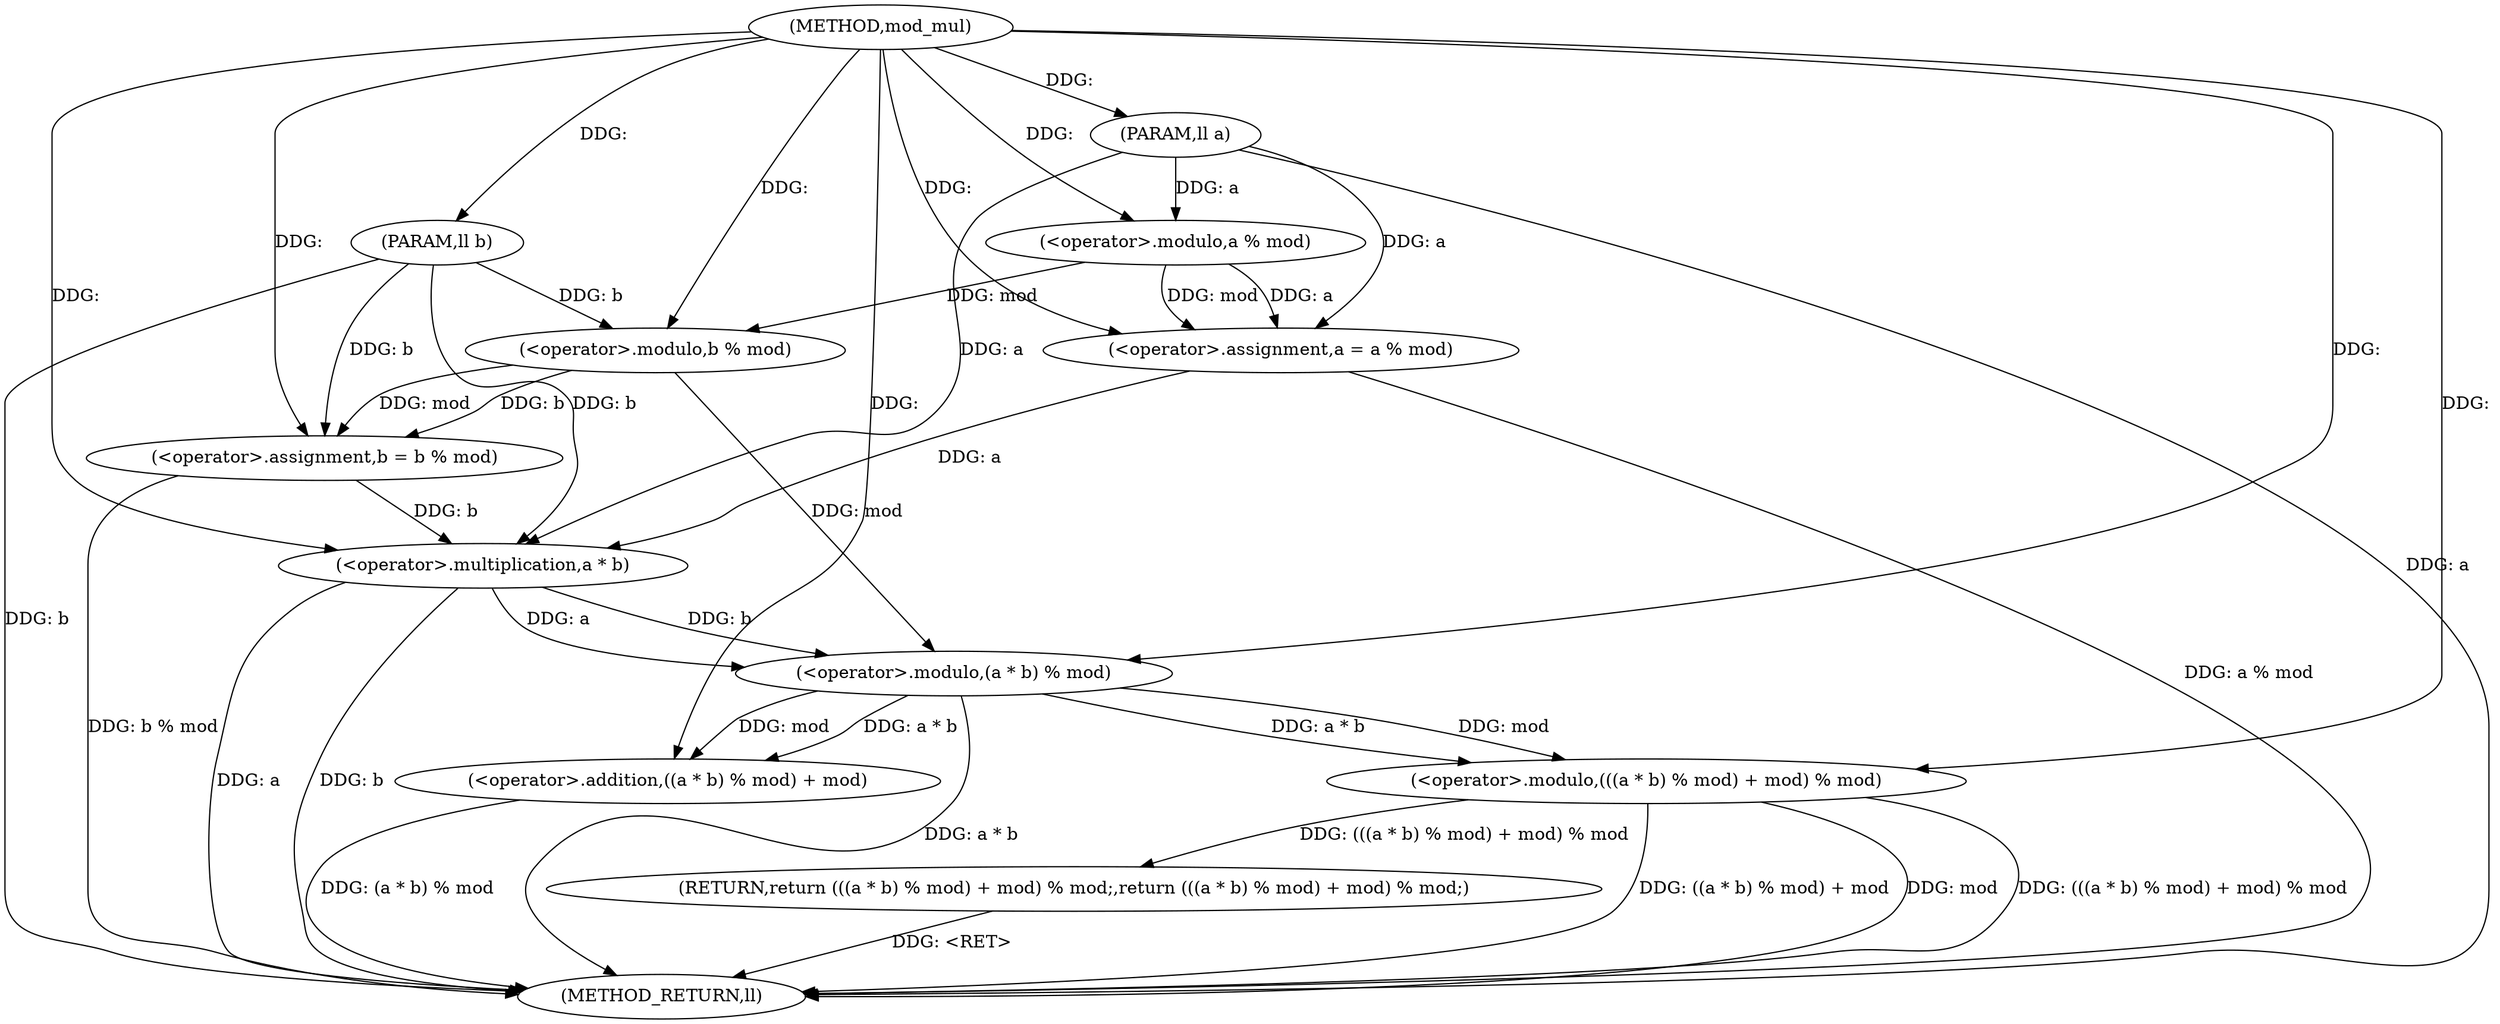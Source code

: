 digraph "mod_mul" {  
"1000137" [label = "(METHOD,mod_mul)" ]
"1000161" [label = "(METHOD_RETURN,ll)" ]
"1000138" [label = "(PARAM,ll a)" ]
"1000139" [label = "(PARAM,ll b)" ]
"1000141" [label = "(<operator>.assignment,a = a % mod)" ]
"1000146" [label = "(<operator>.assignment,b = b % mod)" ]
"1000151" [label = "(RETURN,return (((a * b) % mod) + mod) % mod;,return (((a * b) % mod) + mod) % mod;)" ]
"1000152" [label = "(<operator>.modulo,(((a * b) % mod) + mod) % mod)" ]
"1000143" [label = "(<operator>.modulo,a % mod)" ]
"1000148" [label = "(<operator>.modulo,b % mod)" ]
"1000153" [label = "(<operator>.addition,((a * b) % mod) + mod)" ]
"1000154" [label = "(<operator>.modulo,(a * b) % mod)" ]
"1000155" [label = "(<operator>.multiplication,a * b)" ]
  "1000138" -> "1000161"  [ label = "DDG: a"] 
  "1000139" -> "1000161"  [ label = "DDG: b"] 
  "1000141" -> "1000161"  [ label = "DDG: a % mod"] 
  "1000146" -> "1000161"  [ label = "DDG: b % mod"] 
  "1000155" -> "1000161"  [ label = "DDG: a"] 
  "1000155" -> "1000161"  [ label = "DDG: b"] 
  "1000154" -> "1000161"  [ label = "DDG: a * b"] 
  "1000153" -> "1000161"  [ label = "DDG: (a * b) % mod"] 
  "1000152" -> "1000161"  [ label = "DDG: ((a * b) % mod) + mod"] 
  "1000152" -> "1000161"  [ label = "DDG: mod"] 
  "1000152" -> "1000161"  [ label = "DDG: (((a * b) % mod) + mod) % mod"] 
  "1000151" -> "1000161"  [ label = "DDG: <RET>"] 
  "1000137" -> "1000138"  [ label = "DDG: "] 
  "1000137" -> "1000139"  [ label = "DDG: "] 
  "1000143" -> "1000141"  [ label = "DDG: mod"] 
  "1000143" -> "1000141"  [ label = "DDG: a"] 
  "1000148" -> "1000146"  [ label = "DDG: mod"] 
  "1000148" -> "1000146"  [ label = "DDG: b"] 
  "1000152" -> "1000151"  [ label = "DDG: (((a * b) % mod) + mod) % mod"] 
  "1000138" -> "1000141"  [ label = "DDG: a"] 
  "1000137" -> "1000141"  [ label = "DDG: "] 
  "1000139" -> "1000146"  [ label = "DDG: b"] 
  "1000137" -> "1000146"  [ label = "DDG: "] 
  "1000138" -> "1000143"  [ label = "DDG: a"] 
  "1000137" -> "1000143"  [ label = "DDG: "] 
  "1000139" -> "1000148"  [ label = "DDG: b"] 
  "1000137" -> "1000148"  [ label = "DDG: "] 
  "1000143" -> "1000148"  [ label = "DDG: mod"] 
  "1000154" -> "1000152"  [ label = "DDG: a * b"] 
  "1000154" -> "1000152"  [ label = "DDG: mod"] 
  "1000137" -> "1000152"  [ label = "DDG: "] 
  "1000154" -> "1000153"  [ label = "DDG: a * b"] 
  "1000154" -> "1000153"  [ label = "DDG: mod"] 
  "1000137" -> "1000153"  [ label = "DDG: "] 
  "1000155" -> "1000154"  [ label = "DDG: a"] 
  "1000155" -> "1000154"  [ label = "DDG: b"] 
  "1000148" -> "1000154"  [ label = "DDG: mod"] 
  "1000137" -> "1000154"  [ label = "DDG: "] 
  "1000141" -> "1000155"  [ label = "DDG: a"] 
  "1000138" -> "1000155"  [ label = "DDG: a"] 
  "1000137" -> "1000155"  [ label = "DDG: "] 
  "1000146" -> "1000155"  [ label = "DDG: b"] 
  "1000139" -> "1000155"  [ label = "DDG: b"] 
}
